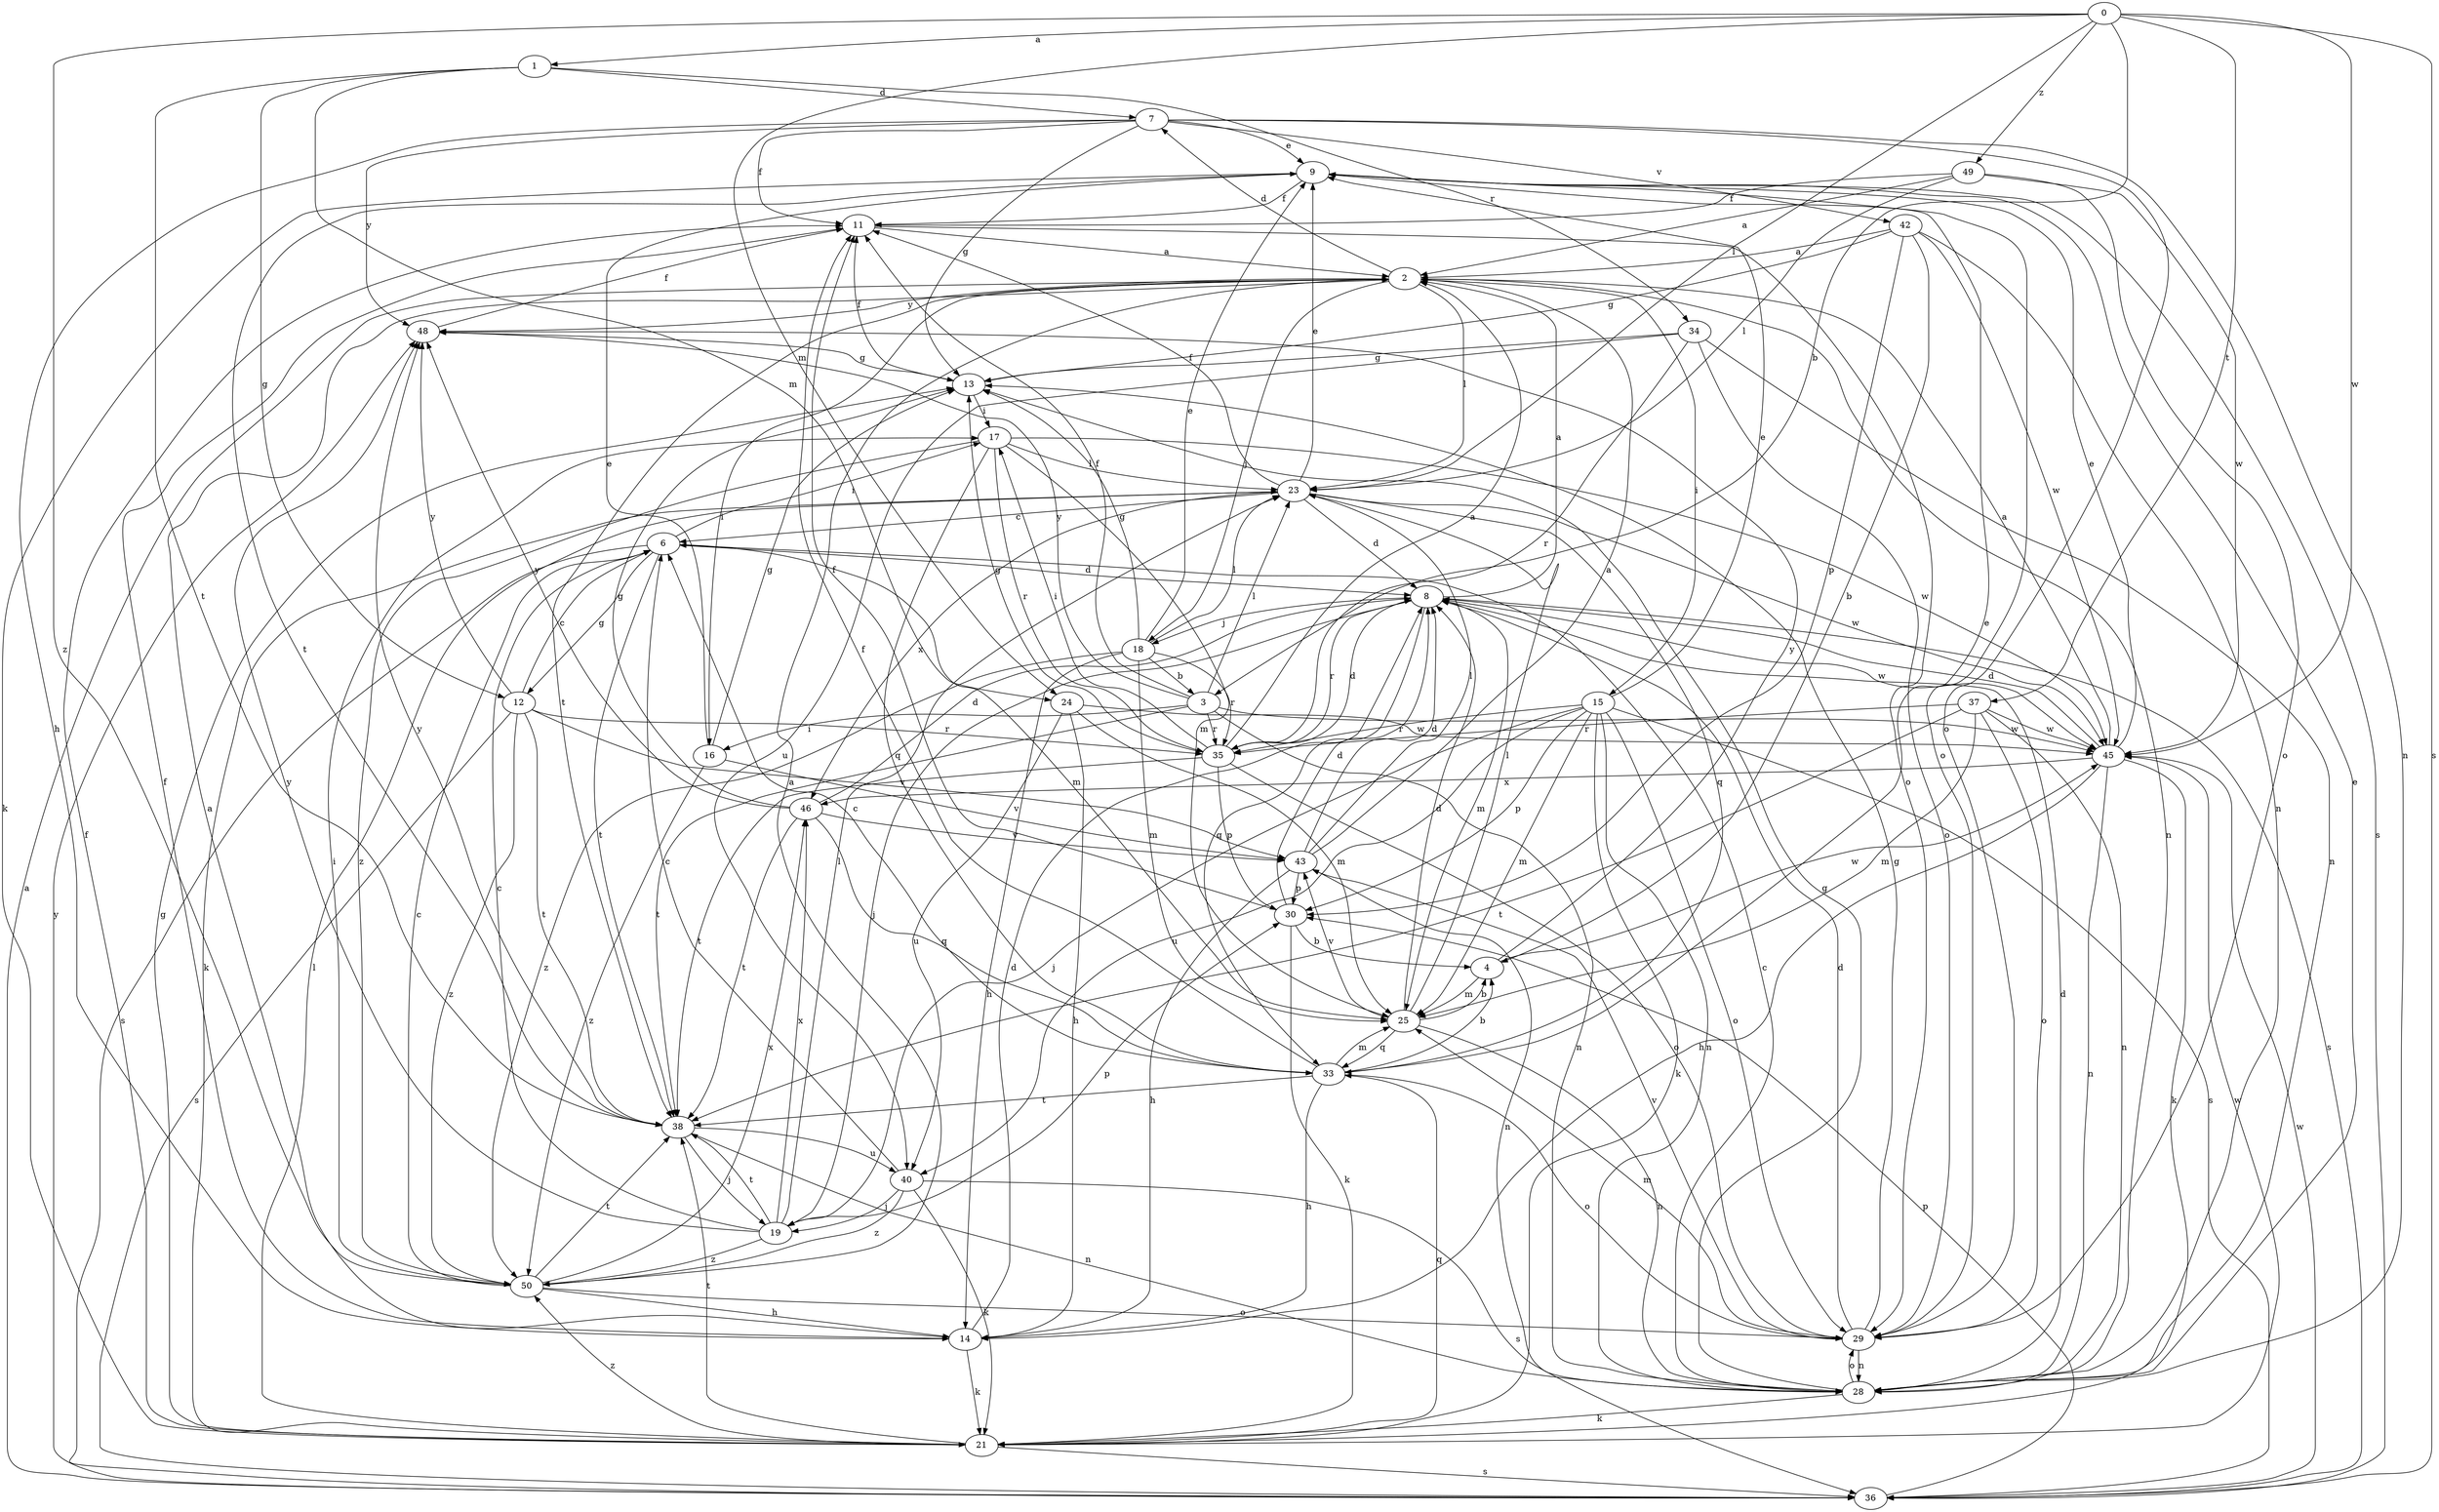 strict digraph  {
0;
1;
2;
3;
4;
6;
7;
8;
9;
11;
12;
13;
14;
15;
16;
17;
18;
19;
21;
23;
24;
25;
28;
29;
30;
33;
34;
35;
36;
37;
38;
40;
42;
43;
45;
46;
48;
49;
50;
0 -> 1  [label=a];
0 -> 3  [label=b];
0 -> 23  [label=l];
0 -> 24  [label=m];
0 -> 36  [label=s];
0 -> 37  [label=t];
0 -> 45  [label=w];
0 -> 49  [label=z];
0 -> 50  [label=z];
1 -> 7  [label=d];
1 -> 12  [label=g];
1 -> 24  [label=m];
1 -> 34  [label=r];
1 -> 38  [label=t];
2 -> 7  [label=d];
2 -> 15  [label=i];
2 -> 16  [label=i];
2 -> 18  [label=j];
2 -> 23  [label=l];
2 -> 28  [label=n];
2 -> 38  [label=t];
2 -> 48  [label=y];
3 -> 11  [label=f];
3 -> 16  [label=i];
3 -> 23  [label=l];
3 -> 28  [label=n];
3 -> 35  [label=r];
3 -> 38  [label=t];
3 -> 45  [label=w];
3 -> 48  [label=y];
4 -> 25  [label=m];
4 -> 45  [label=w];
4 -> 48  [label=y];
6 -> 8  [label=d];
6 -> 12  [label=g];
6 -> 17  [label=i];
6 -> 25  [label=m];
6 -> 36  [label=s];
6 -> 38  [label=t];
7 -> 9  [label=e];
7 -> 11  [label=f];
7 -> 13  [label=g];
7 -> 14  [label=h];
7 -> 28  [label=n];
7 -> 29  [label=o];
7 -> 42  [label=v];
7 -> 48  [label=y];
8 -> 2  [label=a];
8 -> 18  [label=j];
8 -> 19  [label=j];
8 -> 25  [label=m];
8 -> 33  [label=q];
8 -> 35  [label=r];
8 -> 36  [label=s];
8 -> 45  [label=w];
9 -> 11  [label=f];
9 -> 21  [label=k];
9 -> 29  [label=o];
9 -> 36  [label=s];
9 -> 38  [label=t];
11 -> 2  [label=a];
11 -> 29  [label=o];
12 -> 6  [label=c];
12 -> 35  [label=r];
12 -> 36  [label=s];
12 -> 38  [label=t];
12 -> 43  [label=v];
12 -> 48  [label=y];
12 -> 50  [label=z];
13 -> 11  [label=f];
13 -> 17  [label=i];
14 -> 2  [label=a];
14 -> 8  [label=d];
14 -> 11  [label=f];
14 -> 21  [label=k];
15 -> 9  [label=e];
15 -> 19  [label=j];
15 -> 21  [label=k];
15 -> 25  [label=m];
15 -> 28  [label=n];
15 -> 29  [label=o];
15 -> 30  [label=p];
15 -> 35  [label=r];
15 -> 36  [label=s];
15 -> 40  [label=u];
16 -> 9  [label=e];
16 -> 13  [label=g];
16 -> 43  [label=v];
16 -> 50  [label=z];
17 -> 23  [label=l];
17 -> 25  [label=m];
17 -> 33  [label=q];
17 -> 35  [label=r];
17 -> 45  [label=w];
17 -> 50  [label=z];
18 -> 3  [label=b];
18 -> 9  [label=e];
18 -> 13  [label=g];
18 -> 14  [label=h];
18 -> 23  [label=l];
18 -> 25  [label=m];
18 -> 35  [label=r];
18 -> 50  [label=z];
19 -> 6  [label=c];
19 -> 23  [label=l];
19 -> 30  [label=p];
19 -> 38  [label=t];
19 -> 46  [label=x];
19 -> 48  [label=y];
19 -> 50  [label=z];
21 -> 11  [label=f];
21 -> 13  [label=g];
21 -> 23  [label=l];
21 -> 33  [label=q];
21 -> 36  [label=s];
21 -> 38  [label=t];
21 -> 45  [label=w];
21 -> 50  [label=z];
23 -> 6  [label=c];
23 -> 8  [label=d];
23 -> 9  [label=e];
23 -> 11  [label=f];
23 -> 21  [label=k];
23 -> 33  [label=q];
23 -> 45  [label=w];
23 -> 46  [label=x];
24 -> 14  [label=h];
24 -> 25  [label=m];
24 -> 40  [label=u];
24 -> 45  [label=w];
25 -> 4  [label=b];
25 -> 8  [label=d];
25 -> 23  [label=l];
25 -> 28  [label=n];
25 -> 33  [label=q];
25 -> 43  [label=v];
28 -> 6  [label=c];
28 -> 8  [label=d];
28 -> 9  [label=e];
28 -> 13  [label=g];
28 -> 21  [label=k];
28 -> 29  [label=o];
29 -> 8  [label=d];
29 -> 13  [label=g];
29 -> 25  [label=m];
29 -> 28  [label=n];
29 -> 43  [label=v];
30 -> 4  [label=b];
30 -> 8  [label=d];
30 -> 11  [label=f];
30 -> 21  [label=k];
33 -> 4  [label=b];
33 -> 6  [label=c];
33 -> 9  [label=e];
33 -> 11  [label=f];
33 -> 14  [label=h];
33 -> 25  [label=m];
33 -> 29  [label=o];
33 -> 38  [label=t];
34 -> 13  [label=g];
34 -> 28  [label=n];
34 -> 29  [label=o];
34 -> 35  [label=r];
34 -> 40  [label=u];
35 -> 2  [label=a];
35 -> 8  [label=d];
35 -> 13  [label=g];
35 -> 17  [label=i];
35 -> 29  [label=o];
35 -> 30  [label=p];
35 -> 38  [label=t];
36 -> 2  [label=a];
36 -> 30  [label=p];
36 -> 45  [label=w];
36 -> 48  [label=y];
37 -> 25  [label=m];
37 -> 28  [label=n];
37 -> 29  [label=o];
37 -> 35  [label=r];
37 -> 38  [label=t];
37 -> 45  [label=w];
38 -> 19  [label=j];
38 -> 28  [label=n];
38 -> 40  [label=u];
38 -> 48  [label=y];
40 -> 6  [label=c];
40 -> 19  [label=j];
40 -> 21  [label=k];
40 -> 36  [label=s];
40 -> 50  [label=z];
42 -> 2  [label=a];
42 -> 4  [label=b];
42 -> 13  [label=g];
42 -> 28  [label=n];
42 -> 30  [label=p];
42 -> 45  [label=w];
43 -> 2  [label=a];
43 -> 8  [label=d];
43 -> 14  [label=h];
43 -> 23  [label=l];
43 -> 28  [label=n];
43 -> 30  [label=p];
45 -> 2  [label=a];
45 -> 8  [label=d];
45 -> 9  [label=e];
45 -> 14  [label=h];
45 -> 21  [label=k];
45 -> 28  [label=n];
45 -> 46  [label=x];
46 -> 8  [label=d];
46 -> 13  [label=g];
46 -> 33  [label=q];
46 -> 38  [label=t];
46 -> 43  [label=v];
46 -> 48  [label=y];
48 -> 11  [label=f];
48 -> 13  [label=g];
49 -> 2  [label=a];
49 -> 11  [label=f];
49 -> 23  [label=l];
49 -> 29  [label=o];
49 -> 45  [label=w];
50 -> 2  [label=a];
50 -> 6  [label=c];
50 -> 14  [label=h];
50 -> 17  [label=i];
50 -> 29  [label=o];
50 -> 38  [label=t];
50 -> 46  [label=x];
}
